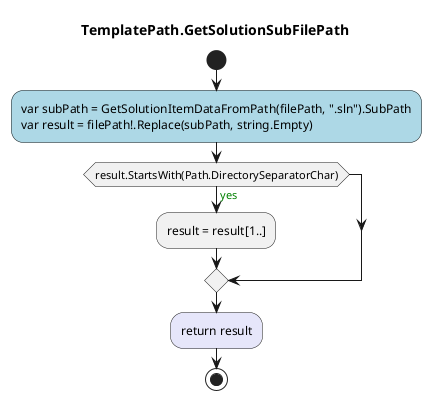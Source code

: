 @startuml TemplatePath.GetSolutionSubFilePath
title TemplatePath.GetSolutionSubFilePath
start
#LightBlue:var subPath = GetSolutionItemDataFromPath(filePath, ".sln").SubPath
var result = filePath!.Replace(subPath, string.Empty);
if (result.StartsWith(Path.DirectorySeparatorChar)) then (<color:green>yes)
    :result = result[1..];
endif
#Lavender:return result;
stop
@enduml
